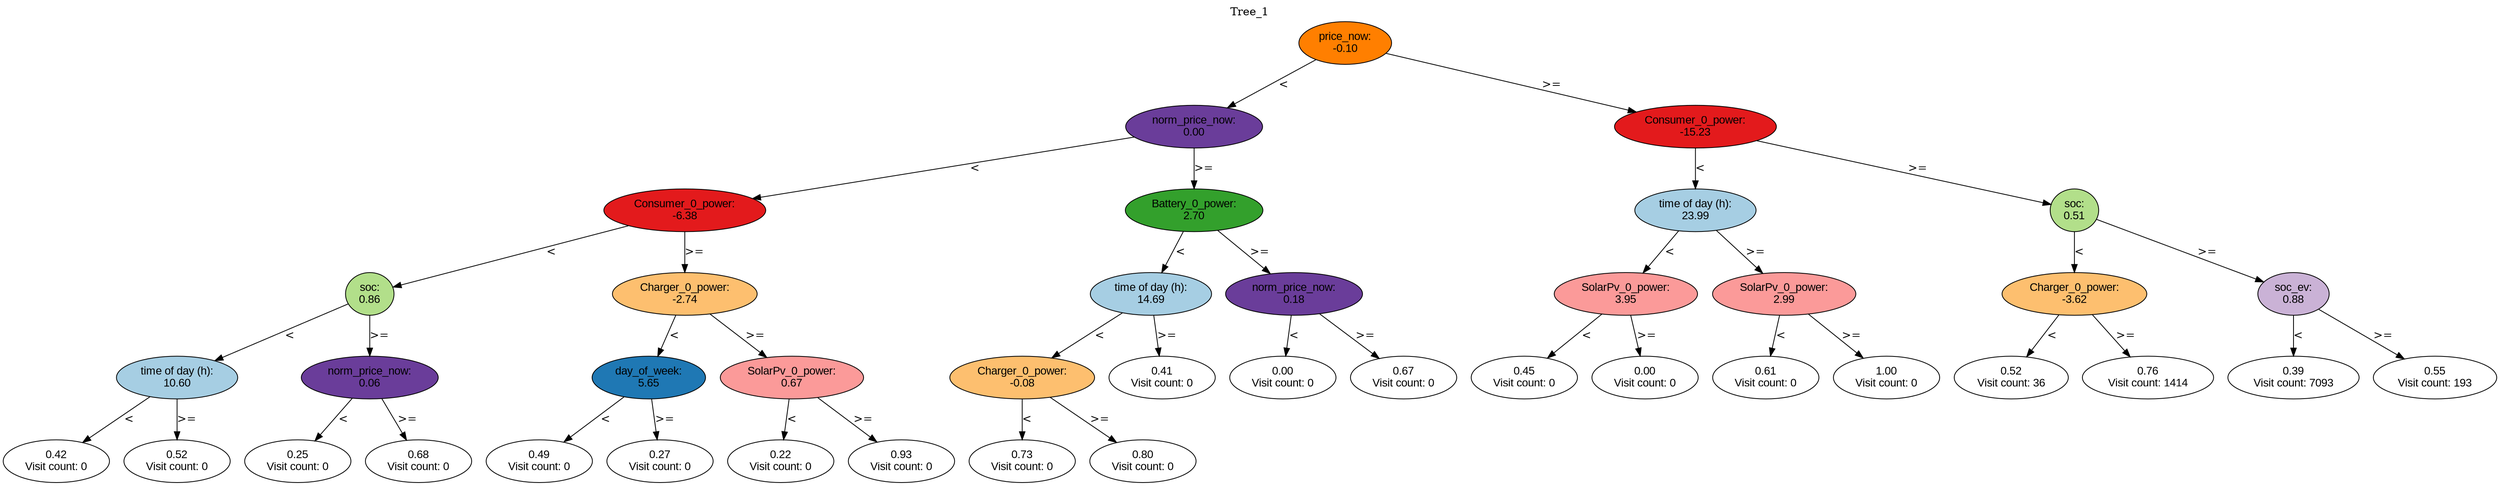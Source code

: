 digraph BST {
    node [fontname="Arial" style=filled colorscheme=paired12];
    0 [ label = "price_now:
-0.10" fillcolor=8];
    1 [ label = "norm_price_now:
0.00" fillcolor=10];
    2 [ label = "Consumer_0_power:
-6.38" fillcolor=6];
    3 [ label = "soc:
0.86" fillcolor=3];
    4 [ label = "time of day (h):
10.60" fillcolor=1];
    5 [ label = "0.42
Visit count: 0" fillcolor=white];
    6 [ label = "0.52
Visit count: 0" fillcolor=white];
    7 [ label = "norm_price_now:
0.06" fillcolor=10];
    8 [ label = "0.25
Visit count: 0" fillcolor=white];
    9 [ label = "0.68
Visit count: 0" fillcolor=white];
    10 [ label = "Charger_0_power:
-2.74" fillcolor=7];
    11 [ label = "day_of_week:
5.65" fillcolor=2];
    12 [ label = "0.49
Visit count: 0" fillcolor=white];
    13 [ label = "0.27
Visit count: 0" fillcolor=white];
    14 [ label = "SolarPv_0_power:
0.67" fillcolor=5];
    15 [ label = "0.22
Visit count: 0" fillcolor=white];
    16 [ label = "0.93
Visit count: 0" fillcolor=white];
    17 [ label = "Battery_0_power:
2.70" fillcolor=4];
    18 [ label = "time of day (h):
14.69" fillcolor=1];
    19 [ label = "Charger_0_power:
-0.08" fillcolor=7];
    20 [ label = "0.73
Visit count: 0" fillcolor=white];
    21 [ label = "0.80
Visit count: 0" fillcolor=white];
    22 [ label = "0.41
Visit count: 0" fillcolor=white];
    23 [ label = "norm_price_now:
0.18" fillcolor=10];
    24 [ label = "0.00
Visit count: 0" fillcolor=white];
    25 [ label = "0.67
Visit count: 0" fillcolor=white];
    26 [ label = "Consumer_0_power:
-15.23" fillcolor=6];
    27 [ label = "time of day (h):
23.99" fillcolor=1];
    28 [ label = "SolarPv_0_power:
3.95" fillcolor=5];
    29 [ label = "0.45
Visit count: 0" fillcolor=white];
    30 [ label = "0.00
Visit count: 0" fillcolor=white];
    31 [ label = "SolarPv_0_power:
2.99" fillcolor=5];
    32 [ label = "0.61
Visit count: 0" fillcolor=white];
    33 [ label = "1.00
Visit count: 0" fillcolor=white];
    34 [ label = "soc:
0.51" fillcolor=3];
    35 [ label = "Charger_0_power:
-3.62" fillcolor=7];
    36 [ label = "0.52
Visit count: 36" fillcolor=white];
    37 [ label = "0.76
Visit count: 1414" fillcolor=white];
    38 [ label = "soc_ev:
0.88" fillcolor=9];
    39 [ label = "0.39
Visit count: 7093" fillcolor=white];
    40 [ label = "0.55
Visit count: 193" fillcolor=white];

    0  -> 1[ label = "<"];
    0  -> 26[ label = ">="];
    1  -> 2[ label = "<"];
    1  -> 17[ label = ">="];
    2  -> 3[ label = "<"];
    2  -> 10[ label = ">="];
    3  -> 4[ label = "<"];
    3  -> 7[ label = ">="];
    4  -> 5[ label = "<"];
    4  -> 6[ label = ">="];
    7  -> 8[ label = "<"];
    7  -> 9[ label = ">="];
    10  -> 11[ label = "<"];
    10  -> 14[ label = ">="];
    11  -> 12[ label = "<"];
    11  -> 13[ label = ">="];
    14  -> 15[ label = "<"];
    14  -> 16[ label = ">="];
    17  -> 18[ label = "<"];
    17  -> 23[ label = ">="];
    18  -> 19[ label = "<"];
    18  -> 22[ label = ">="];
    19  -> 20[ label = "<"];
    19  -> 21[ label = ">="];
    23  -> 24[ label = "<"];
    23  -> 25[ label = ">="];
    26  -> 27[ label = "<"];
    26  -> 34[ label = ">="];
    27  -> 28[ label = "<"];
    27  -> 31[ label = ">="];
    28  -> 29[ label = "<"];
    28  -> 30[ label = ">="];
    31  -> 32[ label = "<"];
    31  -> 33[ label = ">="];
    34  -> 35[ label = "<"];
    34  -> 38[ label = ">="];
    35  -> 36[ label = "<"];
    35  -> 37[ label = ">="];
    38  -> 39[ label = "<"];
    38  -> 40[ label = ">="];

    labelloc="t";
    label="Tree_1";
}